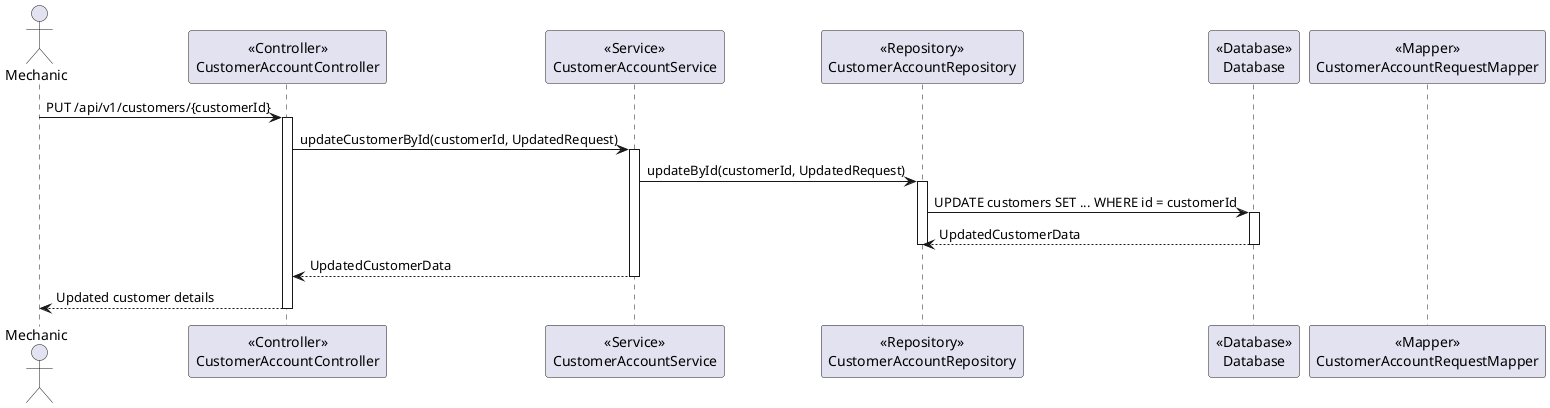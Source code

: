 @startuml

actor Mechanic

participant CustomerAccountController as "<<Controller>>\nCustomerAccountController"
participant CustomerAccountService as "<<Service>>\nCustomerAccountService"
participant CustomerAccountRepository as "<<Repository>>\nCustomerAccountRepository"
participant Database as "<<Database>>\nDatabase"
participant CustomerAccountRequestMapper as "<<Mapper>>\nCustomerAccountRequestMapper"

Mechanic -> CustomerAccountController: PUT /api/v1/customers/{customerId}
activate CustomerAccountController

CustomerAccountController -> CustomerAccountService: updateCustomerById(customerId, UpdatedRequest)
activate CustomerAccountService

CustomerAccountService -> CustomerAccountRepository: updateById(customerId, UpdatedRequest)
activate CustomerAccountRepository

CustomerAccountRepository -> Database: UPDATE customers SET ... WHERE id = customerId
activate Database

Database --> CustomerAccountRepository: UpdatedCustomerData

deactivate CustomerAccountRepository
deactivate Database

CustomerAccountService --> CustomerAccountController: UpdatedCustomerData

deactivate CustomerAccountService
CustomerAccountController --> Mechanic: Updated customer details

deactivate CustomerAccountController

@enduml
